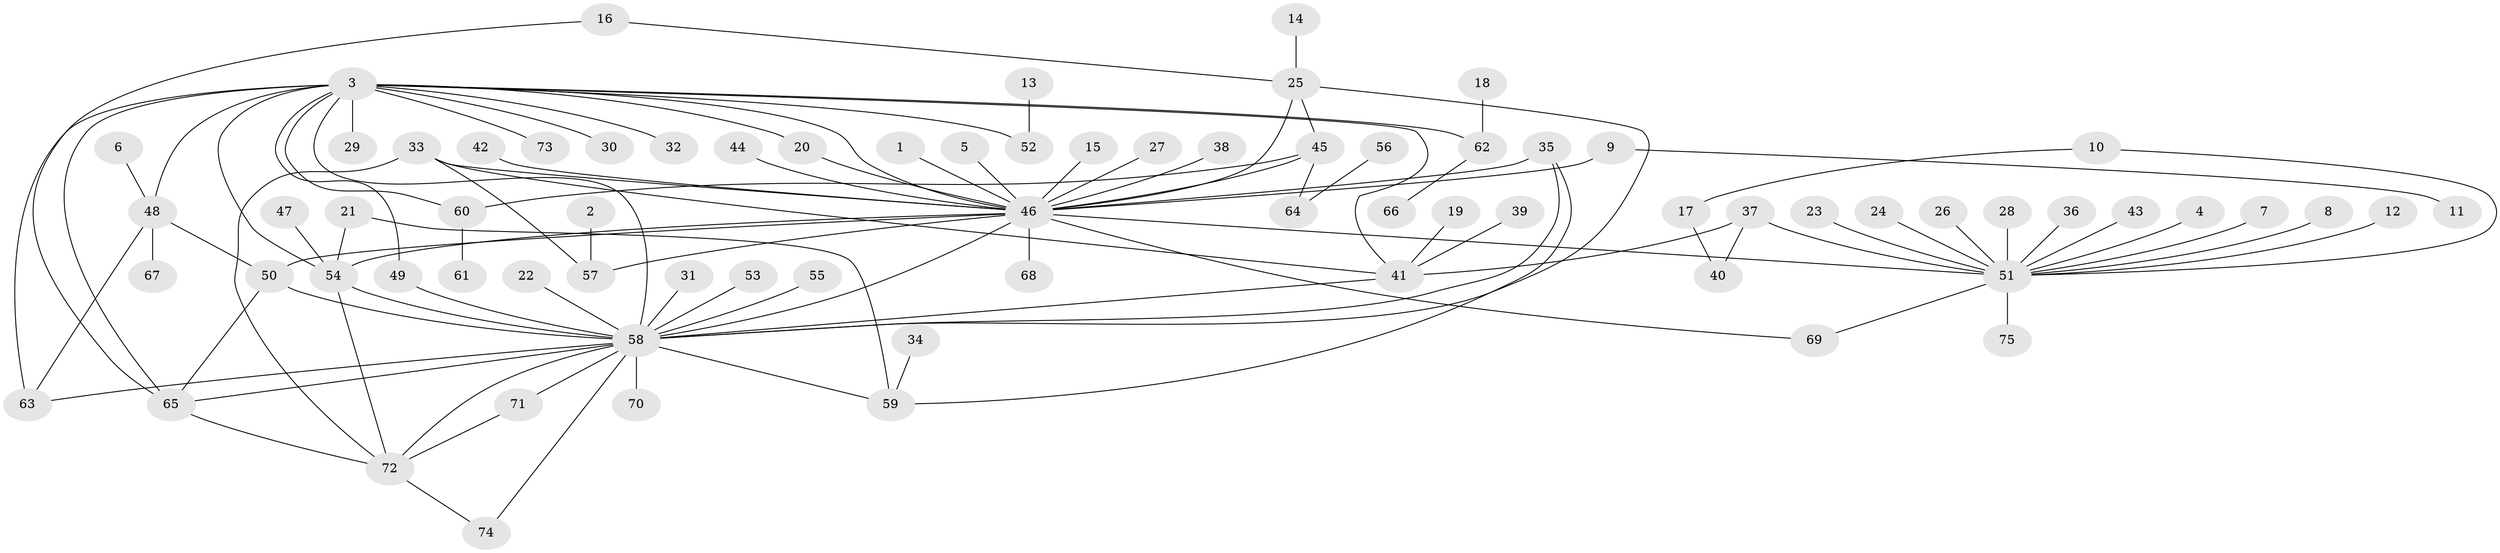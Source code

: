 // original degree distribution, {10: 0.006711409395973154, 11: 0.006711409395973154, 5: 0.03355704697986577, 22: 0.013422818791946308, 1: 0.48322147651006714, 2: 0.2550335570469799, 17: 0.006711409395973154, 4: 0.0738255033557047, 8: 0.006711409395973154, 3: 0.087248322147651, 6: 0.013422818791946308, 7: 0.013422818791946308}
// Generated by graph-tools (version 1.1) at 2025/25/03/09/25 03:25:56]
// undirected, 75 vertices, 103 edges
graph export_dot {
graph [start="1"]
  node [color=gray90,style=filled];
  1;
  2;
  3;
  4;
  5;
  6;
  7;
  8;
  9;
  10;
  11;
  12;
  13;
  14;
  15;
  16;
  17;
  18;
  19;
  20;
  21;
  22;
  23;
  24;
  25;
  26;
  27;
  28;
  29;
  30;
  31;
  32;
  33;
  34;
  35;
  36;
  37;
  38;
  39;
  40;
  41;
  42;
  43;
  44;
  45;
  46;
  47;
  48;
  49;
  50;
  51;
  52;
  53;
  54;
  55;
  56;
  57;
  58;
  59;
  60;
  61;
  62;
  63;
  64;
  65;
  66;
  67;
  68;
  69;
  70;
  71;
  72;
  73;
  74;
  75;
  1 -- 46 [weight=1.0];
  2 -- 57 [weight=1.0];
  3 -- 20 [weight=1.0];
  3 -- 29 [weight=2.0];
  3 -- 30 [weight=1.0];
  3 -- 32 [weight=1.0];
  3 -- 41 [weight=1.0];
  3 -- 46 [weight=1.0];
  3 -- 48 [weight=2.0];
  3 -- 49 [weight=1.0];
  3 -- 52 [weight=1.0];
  3 -- 54 [weight=1.0];
  3 -- 58 [weight=1.0];
  3 -- 60 [weight=1.0];
  3 -- 62 [weight=1.0];
  3 -- 63 [weight=1.0];
  3 -- 65 [weight=1.0];
  3 -- 73 [weight=1.0];
  4 -- 51 [weight=1.0];
  5 -- 46 [weight=1.0];
  6 -- 48 [weight=1.0];
  7 -- 51 [weight=1.0];
  8 -- 51 [weight=1.0];
  9 -- 11 [weight=1.0];
  9 -- 46 [weight=2.0];
  10 -- 17 [weight=1.0];
  10 -- 51 [weight=1.0];
  12 -- 51 [weight=1.0];
  13 -- 52 [weight=1.0];
  14 -- 25 [weight=1.0];
  15 -- 46 [weight=1.0];
  16 -- 25 [weight=1.0];
  16 -- 65 [weight=1.0];
  17 -- 40 [weight=1.0];
  18 -- 62 [weight=1.0];
  19 -- 41 [weight=1.0];
  20 -- 46 [weight=1.0];
  21 -- 54 [weight=1.0];
  21 -- 59 [weight=1.0];
  22 -- 58 [weight=1.0];
  23 -- 51 [weight=1.0];
  24 -- 51 [weight=1.0];
  25 -- 45 [weight=1.0];
  25 -- 46 [weight=1.0];
  25 -- 58 [weight=1.0];
  26 -- 51 [weight=1.0];
  27 -- 46 [weight=1.0];
  28 -- 51 [weight=1.0];
  31 -- 58 [weight=1.0];
  33 -- 41 [weight=1.0];
  33 -- 46 [weight=1.0];
  33 -- 57 [weight=1.0];
  33 -- 72 [weight=1.0];
  34 -- 59 [weight=1.0];
  35 -- 46 [weight=1.0];
  35 -- 58 [weight=1.0];
  35 -- 59 [weight=1.0];
  36 -- 51 [weight=1.0];
  37 -- 40 [weight=1.0];
  37 -- 41 [weight=1.0];
  37 -- 51 [weight=1.0];
  38 -- 46 [weight=1.0];
  39 -- 41 [weight=1.0];
  41 -- 58 [weight=1.0];
  42 -- 46 [weight=1.0];
  43 -- 51 [weight=1.0];
  44 -- 46 [weight=1.0];
  45 -- 46 [weight=1.0];
  45 -- 60 [weight=1.0];
  45 -- 64 [weight=1.0];
  46 -- 50 [weight=1.0];
  46 -- 51 [weight=2.0];
  46 -- 54 [weight=1.0];
  46 -- 57 [weight=1.0];
  46 -- 58 [weight=1.0];
  46 -- 68 [weight=1.0];
  46 -- 69 [weight=1.0];
  47 -- 54 [weight=1.0];
  48 -- 50 [weight=2.0];
  48 -- 63 [weight=1.0];
  48 -- 67 [weight=1.0];
  49 -- 58 [weight=1.0];
  50 -- 58 [weight=1.0];
  50 -- 65 [weight=1.0];
  51 -- 69 [weight=1.0];
  51 -- 75 [weight=1.0];
  53 -- 58 [weight=1.0];
  54 -- 58 [weight=1.0];
  54 -- 72 [weight=1.0];
  55 -- 58 [weight=1.0];
  56 -- 64 [weight=1.0];
  58 -- 59 [weight=1.0];
  58 -- 63 [weight=1.0];
  58 -- 65 [weight=1.0];
  58 -- 70 [weight=1.0];
  58 -- 71 [weight=1.0];
  58 -- 72 [weight=1.0];
  58 -- 74 [weight=1.0];
  60 -- 61 [weight=2.0];
  62 -- 66 [weight=1.0];
  65 -- 72 [weight=1.0];
  71 -- 72 [weight=1.0];
  72 -- 74 [weight=1.0];
}
